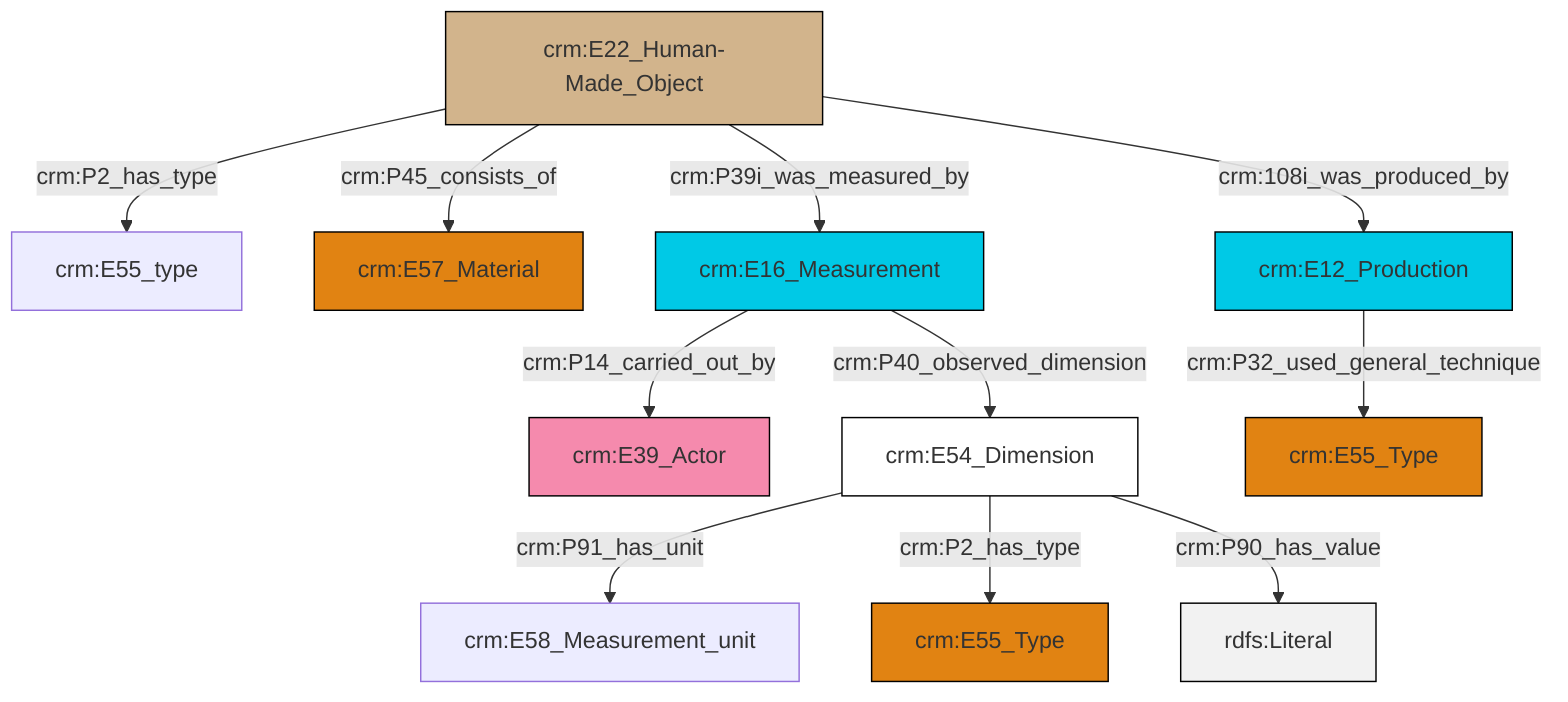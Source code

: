 graph TD
classDef Literal fill:#f2f2f2,stroke:#000000;
classDef CRM_Entity fill:#FFFFFF,stroke:#000000;
classDef Temporal_Entity fill:#00C9E6, stroke:#000000;
classDef Type fill:#E18312, stroke:#000000;
classDef Time-Span fill:#2C9C91, stroke:#000000;
classDef Appellation fill:#FFEB7F, stroke:#000000;
classDef Place fill:#008836, stroke:#000000;
classDef Persistent_Item fill:#B266B2, stroke:#000000;
classDef Conceptual_Object fill:#FFD700, stroke:#000000;
classDef Physical_Thing fill:#D2B48C, stroke:#000000;
classDef Actor fill:#f58aad, stroke:#000000;
classDef PC_Classes fill:#4ce600, stroke:#000000;
classDef Multi fill:#cccccc,stroke:#000000;

4["crm:E22_Human-Made_Object"]:::Physical_Thing -->|crm:P2_has_type| 5["crm:E55_type"]:::Default
11["crm:E16_Measurement"]:::Temporal_Entity -->|crm:P14_carried_out_by| 0["crm:E39_Actor"]:::Actor
4["crm:E22_Human-Made_Object"]:::Physical_Thing -->|crm:P45_consists_of| 12["crm:E57_Material"]:::Type
14["crm:E54_Dimension"]:::CRM_Entity -->|crm:P91_has_unit| 6["crm:E58_Measurement_unit"]:::Default
4["crm:E22_Human-Made_Object"]:::Physical_Thing -->|crm:P39i_was_measured_by| 11["crm:E16_Measurement"]:::Temporal_Entity
4["crm:E22_Human-Made_Object"]:::Physical_Thing -->|crm:108i_was_produced_by| 17["crm:E12_Production"]:::Temporal_Entity
17["crm:E12_Production"]:::Temporal_Entity -->|crm:P32_used_general_technique| 8["crm:E55_Type"]:::Type
14["crm:E54_Dimension"]:::CRM_Entity -->|crm:P2_has_type| 2["crm:E55_Type"]:::Type
11["crm:E16_Measurement"]:::Temporal_Entity -->|crm:P40_observed_dimension| 14["crm:E54_Dimension"]:::CRM_Entity
14["crm:E54_Dimension"]:::CRM_Entity -->|crm:P90_has_value| 20[rdfs:Literal]:::Literal